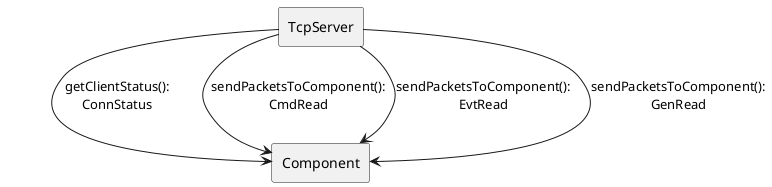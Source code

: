 @startuml
rectangle "TcpServer" as TS
rectangle "Component" as COM

TS --> COM: getClientStatus():\nConnStatus
TS --> COM: sendPacketsToComponent():\nCmdRead
TS --> COM: sendPacketsToComponent():\nEvtRead
TS --> COM: sendPacketsToComponent():\nGenRead
@enduml
